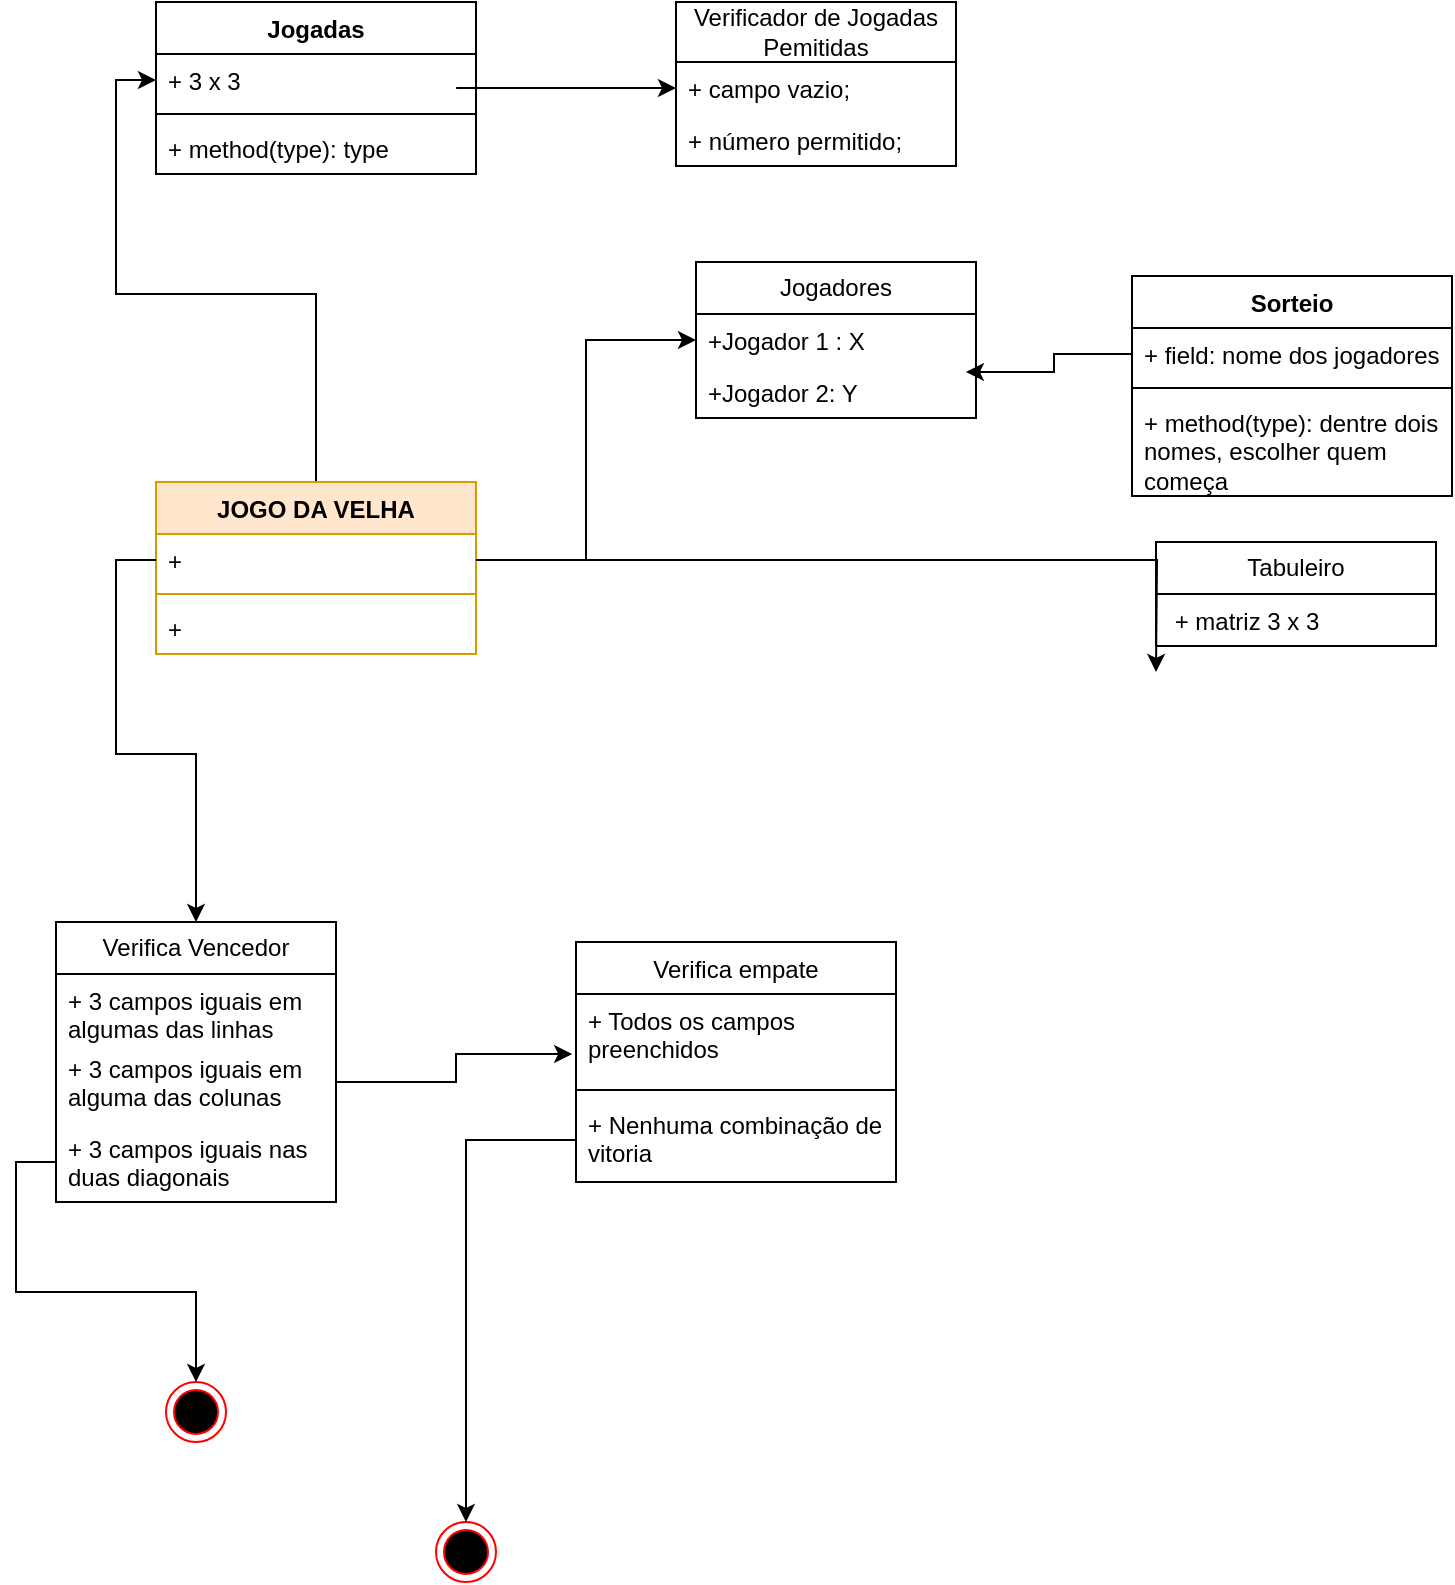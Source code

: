 <mxfile version="22.0.4" type="github" pages="2">
  <diagram id="C5RBs43oDa-KdzZeNtuy" name="Page-1">
    <mxGraphModel dx="2261" dy="1927" grid="1" gridSize="10" guides="1" tooltips="1" connect="1" arrows="1" fold="1" page="1" pageScale="1" pageWidth="827" pageHeight="1169" math="0" shadow="0">
      <root>
        <mxCell id="WIyWlLk6GJQsqaUBKTNV-0" />
        <mxCell id="WIyWlLk6GJQsqaUBKTNV-1" parent="WIyWlLk6GJQsqaUBKTNV-0" />
        <mxCell id="w7d-pYa4Jfu538zizGq6-58" style="edgeStyle=orthogonalEdgeStyle;rounded=0;orthogonalLoop=1;jettySize=auto;html=1;entryX=0;entryY=0.5;entryDx=0;entryDy=0;" edge="1" parent="WIyWlLk6GJQsqaUBKTNV-1" source="w7d-pYa4Jfu538zizGq6-0" target="w7d-pYa4Jfu538zizGq6-47">
          <mxGeometry relative="1" as="geometry" />
        </mxCell>
        <mxCell id="w7d-pYa4Jfu538zizGq6-0" value="JOGO DA VELHA" style="swimlane;fontStyle=1;align=center;verticalAlign=top;childLayout=stackLayout;horizontal=1;startSize=26;horizontalStack=0;resizeParent=1;resizeParentMax=0;resizeLast=0;collapsible=1;marginBottom=0;whiteSpace=wrap;html=1;fillColor=#ffe6cc;strokeColor=#d79b00;" vertex="1" parent="WIyWlLk6GJQsqaUBKTNV-1">
          <mxGeometry x="-710" y="-900" width="160" height="86" as="geometry" />
        </mxCell>
        <mxCell id="w7d-pYa4Jfu538zizGq6-1" value="+" style="text;strokeColor=none;fillColor=none;align=left;verticalAlign=top;spacingLeft=4;spacingRight=4;overflow=hidden;rotatable=0;points=[[0,0.5],[1,0.5]];portConstraint=eastwest;whiteSpace=wrap;html=1;" vertex="1" parent="w7d-pYa4Jfu538zizGq6-0">
          <mxGeometry y="26" width="160" height="26" as="geometry" />
        </mxCell>
        <mxCell id="w7d-pYa4Jfu538zizGq6-2" value="" style="line;strokeWidth=1;fillColor=none;align=left;verticalAlign=middle;spacingTop=-1;spacingLeft=3;spacingRight=3;rotatable=0;labelPosition=right;points=[];portConstraint=eastwest;strokeColor=inherit;" vertex="1" parent="w7d-pYa4Jfu538zizGq6-0">
          <mxGeometry y="52" width="160" height="8" as="geometry" />
        </mxCell>
        <mxCell id="w7d-pYa4Jfu538zizGq6-3" value="+" style="text;strokeColor=none;fillColor=none;align=left;verticalAlign=top;spacingLeft=4;spacingRight=4;overflow=hidden;rotatable=0;points=[[0,0.5],[1,0.5]];portConstraint=eastwest;whiteSpace=wrap;html=1;" vertex="1" parent="w7d-pYa4Jfu538zizGq6-0">
          <mxGeometry y="60" width="160" height="26" as="geometry" />
        </mxCell>
        <mxCell id="w7d-pYa4Jfu538zizGq6-4" value="Jogadores" style="swimlane;fontStyle=0;childLayout=stackLayout;horizontal=1;startSize=26;fillColor=none;horizontalStack=0;resizeParent=1;resizeParentMax=0;resizeLast=0;collapsible=1;marginBottom=0;whiteSpace=wrap;html=1;" vertex="1" parent="WIyWlLk6GJQsqaUBKTNV-1">
          <mxGeometry x="-440" y="-1010" width="140" height="78" as="geometry" />
        </mxCell>
        <mxCell id="w7d-pYa4Jfu538zizGq6-5" value="+Jogador 1 : X" style="text;strokeColor=none;fillColor=none;align=left;verticalAlign=top;spacingLeft=4;spacingRight=4;overflow=hidden;rotatable=0;points=[[0,0.5],[1,0.5]];portConstraint=eastwest;whiteSpace=wrap;html=1;" vertex="1" parent="w7d-pYa4Jfu538zizGq6-4">
          <mxGeometry y="26" width="140" height="26" as="geometry" />
        </mxCell>
        <mxCell id="w7d-pYa4Jfu538zizGq6-6" value="+Jogador 2: Y" style="text;strokeColor=none;fillColor=none;align=left;verticalAlign=top;spacingLeft=4;spacingRight=4;overflow=hidden;rotatable=0;points=[[0,0.5],[1,0.5]];portConstraint=eastwest;whiteSpace=wrap;html=1;" vertex="1" parent="w7d-pYa4Jfu538zizGq6-4">
          <mxGeometry y="52" width="140" height="26" as="geometry" />
        </mxCell>
        <mxCell id="w7d-pYa4Jfu538zizGq6-11" value="Sorteio" style="swimlane;fontStyle=1;align=center;verticalAlign=top;childLayout=stackLayout;horizontal=1;startSize=26;horizontalStack=0;resizeParent=1;resizeParentMax=0;resizeLast=0;collapsible=1;marginBottom=0;whiteSpace=wrap;html=1;" vertex="1" parent="WIyWlLk6GJQsqaUBKTNV-1">
          <mxGeometry x="-222" y="-1003" width="160" height="110" as="geometry" />
        </mxCell>
        <mxCell id="w7d-pYa4Jfu538zizGq6-12" value="+ field: nome dos jogadores" style="text;strokeColor=none;fillColor=none;align=left;verticalAlign=top;spacingLeft=4;spacingRight=4;overflow=hidden;rotatable=0;points=[[0,0.5],[1,0.5]];portConstraint=eastwest;whiteSpace=wrap;html=1;" vertex="1" parent="w7d-pYa4Jfu538zizGq6-11">
          <mxGeometry y="26" width="160" height="26" as="geometry" />
        </mxCell>
        <mxCell id="w7d-pYa4Jfu538zizGq6-13" value="" style="line;strokeWidth=1;fillColor=none;align=left;verticalAlign=middle;spacingTop=-1;spacingLeft=3;spacingRight=3;rotatable=0;labelPosition=right;points=[];portConstraint=eastwest;strokeColor=inherit;" vertex="1" parent="w7d-pYa4Jfu538zizGq6-11">
          <mxGeometry y="52" width="160" height="8" as="geometry" />
        </mxCell>
        <mxCell id="w7d-pYa4Jfu538zizGq6-14" value="+ method(type): dentre dois nomes, escolher quem começa" style="text;strokeColor=none;fillColor=none;align=left;verticalAlign=top;spacingLeft=4;spacingRight=4;overflow=hidden;rotatable=0;points=[[0,0.5],[1,0.5]];portConstraint=eastwest;whiteSpace=wrap;html=1;" vertex="1" parent="w7d-pYa4Jfu538zizGq6-11">
          <mxGeometry y="60" width="160" height="50" as="geometry" />
        </mxCell>
        <mxCell id="w7d-pYa4Jfu538zizGq6-15" style="edgeStyle=orthogonalEdgeStyle;rounded=0;orthogonalLoop=1;jettySize=auto;html=1;entryX=0.964;entryY=0.115;entryDx=0;entryDy=0;entryPerimeter=0;" edge="1" parent="WIyWlLk6GJQsqaUBKTNV-1" source="w7d-pYa4Jfu538zizGq6-12" target="w7d-pYa4Jfu538zizGq6-6">
          <mxGeometry relative="1" as="geometry" />
        </mxCell>
        <mxCell id="w7d-pYa4Jfu538zizGq6-16" value="Tabuleiro" style="swimlane;fontStyle=0;childLayout=stackLayout;horizontal=1;startSize=26;fillColor=none;horizontalStack=0;resizeParent=1;resizeParentMax=0;resizeLast=0;collapsible=1;marginBottom=0;whiteSpace=wrap;html=1;" vertex="1" parent="WIyWlLk6GJQsqaUBKTNV-1">
          <mxGeometry x="-210" y="-870" width="140" height="52" as="geometry" />
        </mxCell>
        <mxCell id="w7d-pYa4Jfu538zizGq6-17" value="&amp;nbsp;+ matriz 3 x 3&amp;nbsp;" style="text;strokeColor=none;fillColor=none;align=left;verticalAlign=top;spacingLeft=4;spacingRight=4;overflow=hidden;rotatable=0;points=[[0,0.5],[1,0.5]];portConstraint=eastwest;whiteSpace=wrap;html=1;" vertex="1" parent="w7d-pYa4Jfu538zizGq6-16">
          <mxGeometry y="26" width="140" height="26" as="geometry" />
        </mxCell>
        <mxCell id="w7d-pYa4Jfu538zizGq6-20" value="Verificador de Jogadas Pemitidas" style="swimlane;fontStyle=0;childLayout=stackLayout;horizontal=1;startSize=30;fillColor=none;horizontalStack=0;resizeParent=1;resizeParentMax=0;resizeLast=0;collapsible=1;marginBottom=0;whiteSpace=wrap;html=1;" vertex="1" parent="WIyWlLk6GJQsqaUBKTNV-1">
          <mxGeometry x="-450" y="-1140" width="140" height="82" as="geometry" />
        </mxCell>
        <mxCell id="w7d-pYa4Jfu538zizGq6-21" value="+ campo vazio;" style="text;strokeColor=none;fillColor=none;align=left;verticalAlign=top;spacingLeft=4;spacingRight=4;overflow=hidden;rotatable=0;points=[[0,0.5],[1,0.5]];portConstraint=eastwest;whiteSpace=wrap;html=1;" vertex="1" parent="w7d-pYa4Jfu538zizGq6-20">
          <mxGeometry y="30" width="140" height="26" as="geometry" />
        </mxCell>
        <mxCell id="w7d-pYa4Jfu538zizGq6-22" value="+ número permitido;" style="text;strokeColor=none;fillColor=none;align=left;verticalAlign=top;spacingLeft=4;spacingRight=4;overflow=hidden;rotatable=0;points=[[0,0.5],[1,0.5]];portConstraint=eastwest;whiteSpace=wrap;html=1;" vertex="1" parent="w7d-pYa4Jfu538zizGq6-20">
          <mxGeometry y="56" width="140" height="26" as="geometry" />
        </mxCell>
        <mxCell id="w7d-pYa4Jfu538zizGq6-24" value="Verifica Vencedor" style="swimlane;fontStyle=0;childLayout=stackLayout;horizontal=1;startSize=26;fillColor=none;horizontalStack=0;resizeParent=1;resizeParentMax=0;resizeLast=0;collapsible=1;marginBottom=0;whiteSpace=wrap;html=1;" vertex="1" parent="WIyWlLk6GJQsqaUBKTNV-1">
          <mxGeometry x="-760" y="-680" width="140" height="140" as="geometry">
            <mxRectangle x="220" y="630" width="130" height="30" as="alternateBounds" />
          </mxGeometry>
        </mxCell>
        <mxCell id="w7d-pYa4Jfu538zizGq6-25" value="+ 3 campos iguais em algumas das linhas" style="text;strokeColor=none;fillColor=none;align=left;verticalAlign=top;spacingLeft=4;spacingRight=4;overflow=hidden;rotatable=0;points=[[0,0.5],[1,0.5]];portConstraint=eastwest;whiteSpace=wrap;html=1;" vertex="1" parent="w7d-pYa4Jfu538zizGq6-24">
          <mxGeometry y="26" width="140" height="34" as="geometry" />
        </mxCell>
        <mxCell id="w7d-pYa4Jfu538zizGq6-26" value="+ 3 campos iguais em alguma das colunas&lt;br&gt;" style="text;strokeColor=none;fillColor=none;align=left;verticalAlign=top;spacingLeft=4;spacingRight=4;overflow=hidden;rotatable=0;points=[[0,0.5],[1,0.5]];portConstraint=eastwest;whiteSpace=wrap;html=1;" vertex="1" parent="w7d-pYa4Jfu538zizGq6-24">
          <mxGeometry y="60" width="140" height="40" as="geometry" />
        </mxCell>
        <mxCell id="w7d-pYa4Jfu538zizGq6-27" value="+ 3 campos iguais nas duas diagonais" style="text;strokeColor=none;fillColor=none;align=left;verticalAlign=top;spacingLeft=4;spacingRight=4;overflow=hidden;rotatable=0;points=[[0,0.5],[1,0.5]];portConstraint=eastwest;whiteSpace=wrap;html=1;" vertex="1" parent="w7d-pYa4Jfu538zizGq6-24">
          <mxGeometry y="100" width="140" height="40" as="geometry" />
        </mxCell>
        <mxCell id="w7d-pYa4Jfu538zizGq6-28" value="&lt;span style=&quot;font-weight: normal;&quot;&gt;Verifica empate&lt;/span&gt;" style="swimlane;fontStyle=1;align=center;verticalAlign=top;childLayout=stackLayout;horizontal=1;startSize=26;horizontalStack=0;resizeParent=1;resizeParentMax=0;resizeLast=0;collapsible=1;marginBottom=0;whiteSpace=wrap;html=1;" vertex="1" parent="WIyWlLk6GJQsqaUBKTNV-1">
          <mxGeometry x="-500" y="-670" width="160" height="120" as="geometry" />
        </mxCell>
        <mxCell id="w7d-pYa4Jfu538zizGq6-29" value="+ Todos os campos preenchidos" style="text;strokeColor=none;fillColor=none;align=left;verticalAlign=top;spacingLeft=4;spacingRight=4;overflow=hidden;rotatable=0;points=[[0,0.5],[1,0.5]];portConstraint=eastwest;whiteSpace=wrap;html=1;" vertex="1" parent="w7d-pYa4Jfu538zizGq6-28">
          <mxGeometry y="26" width="160" height="44" as="geometry" />
        </mxCell>
        <mxCell id="w7d-pYa4Jfu538zizGq6-30" value="" style="line;strokeWidth=1;fillColor=none;align=left;verticalAlign=middle;spacingTop=-1;spacingLeft=3;spacingRight=3;rotatable=0;labelPosition=right;points=[];portConstraint=eastwest;strokeColor=inherit;" vertex="1" parent="w7d-pYa4Jfu538zizGq6-28">
          <mxGeometry y="70" width="160" height="8" as="geometry" />
        </mxCell>
        <mxCell id="w7d-pYa4Jfu538zizGq6-31" value="+ Nenhuma combinação de vitoria" style="text;strokeColor=none;fillColor=none;align=left;verticalAlign=top;spacingLeft=4;spacingRight=4;overflow=hidden;rotatable=0;points=[[0,0.5],[1,0.5]];portConstraint=eastwest;whiteSpace=wrap;html=1;" vertex="1" parent="w7d-pYa4Jfu538zizGq6-28">
          <mxGeometry y="78" width="160" height="42" as="geometry" />
        </mxCell>
        <mxCell id="w7d-pYa4Jfu538zizGq6-41" value="" style="ellipse;html=1;shape=endState;fillColor=#000000;strokeColor=#ff0000;" vertex="1" parent="WIyWlLk6GJQsqaUBKTNV-1">
          <mxGeometry x="-570" y="-380" width="30" height="30" as="geometry" />
        </mxCell>
        <mxCell id="w7d-pYa4Jfu538zizGq6-44" style="edgeStyle=orthogonalEdgeStyle;rounded=0;orthogonalLoop=1;jettySize=auto;html=1;entryX=0;entryY=0.5;entryDx=0;entryDy=0;" edge="1" parent="WIyWlLk6GJQsqaUBKTNV-1" source="w7d-pYa4Jfu538zizGq6-1" target="w7d-pYa4Jfu538zizGq6-5">
          <mxGeometry relative="1" as="geometry" />
        </mxCell>
        <mxCell id="w7d-pYa4Jfu538zizGq6-45" style="edgeStyle=orthogonalEdgeStyle;rounded=0;orthogonalLoop=1;jettySize=auto;html=1;entryX=0;entryY=0.5;entryDx=0;entryDy=0;" edge="1" parent="WIyWlLk6GJQsqaUBKTNV-1" source="w7d-pYa4Jfu538zizGq6-1">
          <mxGeometry relative="1" as="geometry">
            <mxPoint x="-210" y="-805" as="targetPoint" />
          </mxGeometry>
        </mxCell>
        <mxCell id="w7d-pYa4Jfu538zizGq6-46" value="Jogadas" style="swimlane;fontStyle=1;align=center;verticalAlign=top;childLayout=stackLayout;horizontal=1;startSize=26;horizontalStack=0;resizeParent=1;resizeParentMax=0;resizeLast=0;collapsible=1;marginBottom=0;whiteSpace=wrap;html=1;" vertex="1" parent="WIyWlLk6GJQsqaUBKTNV-1">
          <mxGeometry x="-710" y="-1140" width="160" height="86" as="geometry" />
        </mxCell>
        <mxCell id="w7d-pYa4Jfu538zizGq6-47" value="+ 3 x 3" style="text;strokeColor=none;fillColor=none;align=left;verticalAlign=top;spacingLeft=4;spacingRight=4;overflow=hidden;rotatable=0;points=[[0,0.5],[1,0.5]];portConstraint=eastwest;whiteSpace=wrap;html=1;" vertex="1" parent="w7d-pYa4Jfu538zizGq6-46">
          <mxGeometry y="26" width="160" height="26" as="geometry" />
        </mxCell>
        <mxCell id="w7d-pYa4Jfu538zizGq6-48" value="" style="line;strokeWidth=1;fillColor=none;align=left;verticalAlign=middle;spacingTop=-1;spacingLeft=3;spacingRight=3;rotatable=0;labelPosition=right;points=[];portConstraint=eastwest;strokeColor=inherit;" vertex="1" parent="w7d-pYa4Jfu538zizGq6-46">
          <mxGeometry y="52" width="160" height="8" as="geometry" />
        </mxCell>
        <mxCell id="w7d-pYa4Jfu538zizGq6-49" value="+ method(type): type" style="text;strokeColor=none;fillColor=none;align=left;verticalAlign=top;spacingLeft=4;spacingRight=4;overflow=hidden;rotatable=0;points=[[0,0.5],[1,0.5]];portConstraint=eastwest;whiteSpace=wrap;html=1;" vertex="1" parent="w7d-pYa4Jfu538zizGq6-46">
          <mxGeometry y="60" width="160" height="26" as="geometry" />
        </mxCell>
        <mxCell id="w7d-pYa4Jfu538zizGq6-51" style="edgeStyle=orthogonalEdgeStyle;rounded=0;orthogonalLoop=1;jettySize=auto;html=1;" edge="1" parent="WIyWlLk6GJQsqaUBKTNV-1" source="w7d-pYa4Jfu538zizGq6-1" target="w7d-pYa4Jfu538zizGq6-24">
          <mxGeometry relative="1" as="geometry" />
        </mxCell>
        <mxCell id="w7d-pYa4Jfu538zizGq6-57" style="edgeStyle=orthogonalEdgeStyle;rounded=0;orthogonalLoop=1;jettySize=auto;html=1;exitX=0.938;exitY=0.654;exitDx=0;exitDy=0;exitPerimeter=0;" edge="1" parent="WIyWlLk6GJQsqaUBKTNV-1" source="w7d-pYa4Jfu538zizGq6-47" target="w7d-pYa4Jfu538zizGq6-21">
          <mxGeometry relative="1" as="geometry" />
        </mxCell>
        <mxCell id="w7d-pYa4Jfu538zizGq6-60" style="edgeStyle=orthogonalEdgeStyle;rounded=0;orthogonalLoop=1;jettySize=auto;html=1;entryX=-0.012;entryY=0.682;entryDx=0;entryDy=0;entryPerimeter=0;" edge="1" parent="WIyWlLk6GJQsqaUBKTNV-1" source="w7d-pYa4Jfu538zizGq6-26" target="w7d-pYa4Jfu538zizGq6-29">
          <mxGeometry relative="1" as="geometry" />
        </mxCell>
        <mxCell id="w7d-pYa4Jfu538zizGq6-65" style="edgeStyle=orthogonalEdgeStyle;rounded=0;orthogonalLoop=1;jettySize=auto;html=1;exitX=0;exitY=0.5;exitDx=0;exitDy=0;entryX=0.5;entryY=0;entryDx=0;entryDy=0;" edge="1" parent="WIyWlLk6GJQsqaUBKTNV-1" source="w7d-pYa4Jfu538zizGq6-31" target="w7d-pYa4Jfu538zizGq6-41">
          <mxGeometry relative="1" as="geometry" />
        </mxCell>
        <mxCell id="w7d-pYa4Jfu538zizGq6-68" value="" style="ellipse;html=1;shape=endState;fillColor=#000000;strokeColor=#ff0000;" vertex="1" parent="WIyWlLk6GJQsqaUBKTNV-1">
          <mxGeometry x="-705" y="-450" width="30" height="30" as="geometry" />
        </mxCell>
        <mxCell id="w7d-pYa4Jfu538zizGq6-69" style="edgeStyle=orthogonalEdgeStyle;rounded=0;orthogonalLoop=1;jettySize=auto;html=1;entryX=0.5;entryY=0;entryDx=0;entryDy=0;" edge="1" parent="WIyWlLk6GJQsqaUBKTNV-1" source="w7d-pYa4Jfu538zizGq6-27" target="w7d-pYa4Jfu538zizGq6-68">
          <mxGeometry relative="1" as="geometry" />
        </mxCell>
      </root>
    </mxGraphModel>
  </diagram>
  <diagram id="9iOu-8xQdD63sYZOrwRg" name="Página-2">
    <mxGraphModel dx="794" dy="702" grid="1" gridSize="10" guides="1" tooltips="1" connect="1" arrows="1" fold="1" page="1" pageScale="1" pageWidth="827" pageHeight="1169" math="0" shadow="0">
      <root>
        <mxCell id="0" />
        <mxCell id="1" parent="0" />
        <mxCell id="79qjleO7SinYK65tD3J6-2" value="Actor" style="shape=umlActor;verticalLabelPosition=bottom;verticalAlign=top;html=1;outlineConnect=0;" vertex="1" parent="1">
          <mxGeometry x="390" y="380" width="30" height="60" as="geometry" />
        </mxCell>
      </root>
    </mxGraphModel>
  </diagram>
</mxfile>

